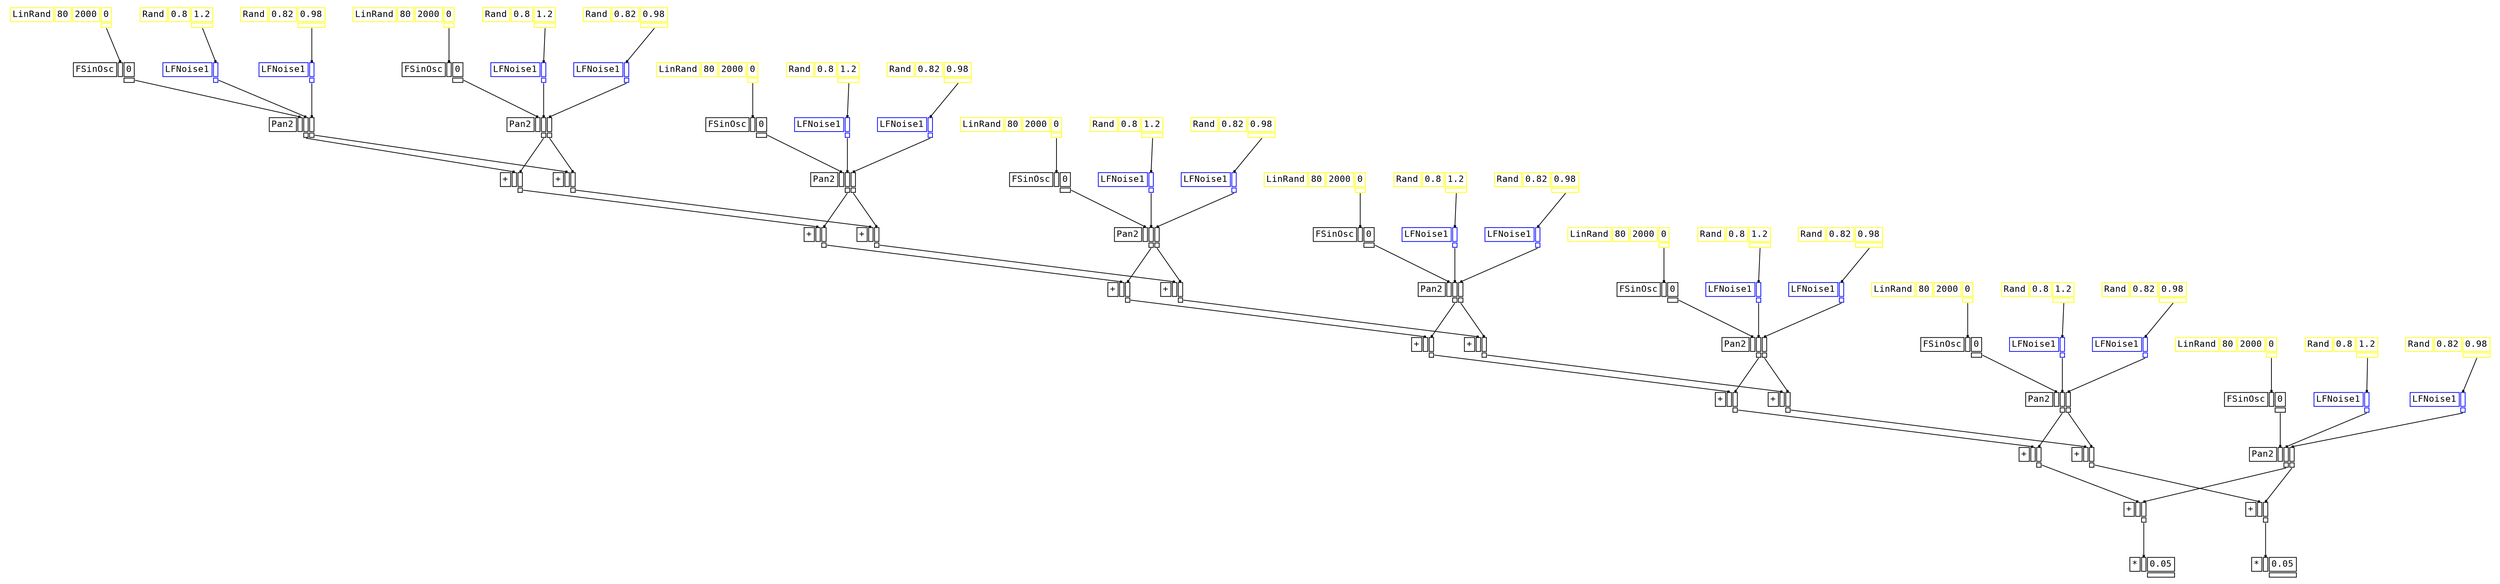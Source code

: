 digraph Anonymous {
graph [splines=false];
node [fontsize=12,fontname="Courier"];
edge [arrowhead=box,arrowsize=0.25];
u_3[shape="plaintext",color="yellow",label=<<TABLE BORDER="0" CELLBORDER="1"><TR><TD>LinRand</TD><TD ID="u_3:K_0">80</TD><TD ID="u_3:K_1">2000</TD><TD ID="u_3:K_2">0</TD></TR><TR><TD BORDER="0"></TD><TD BORDER="0"></TD><TD BORDER="0"></TD><TD PORT="o_0" ID="u_3:o_0"></TD></TR></TABLE>>];
u_4[shape="plaintext",color="black",label=<<TABLE BORDER="0" CELLBORDER="1"><TR><TD>FSinOsc</TD><TD PORT="i_0" ID="u_4:i_0"></TD><TD ID="u_4:K_1">0</TD></TR><TR><TD BORDER="0"></TD><TD BORDER="0"></TD><TD PORT="o_0" ID="u_4:o_0"></TD></TR></TABLE>>];
u_7[shape="plaintext",color="yellow",label=<<TABLE BORDER="0" CELLBORDER="1"><TR><TD>Rand</TD><TD ID="u_7:K_0">0.8</TD><TD ID="u_7:K_1">1.2</TD></TR><TR><TD BORDER="0"></TD><TD BORDER="0"></TD><TD PORT="o_0" ID="u_7:o_0"></TD></TR></TABLE>>];
u_8[shape="plaintext",color="blue",label=<<TABLE BORDER="0" CELLBORDER="1"><TR><TD>LFNoise1</TD><TD PORT="i_0" ID="u_8:i_0"></TD></TR><TR><TD BORDER="0"></TD><TD PORT="o_0" ID="u_8:o_0"></TD></TR></TABLE>>];
u_11[shape="plaintext",color="yellow",label=<<TABLE BORDER="0" CELLBORDER="1"><TR><TD>Rand</TD><TD ID="u_11:K_0">0.82</TD><TD ID="u_11:K_1">0.98</TD></TR><TR><TD BORDER="0"></TD><TD BORDER="0"></TD><TD PORT="o_0" ID="u_11:o_0"></TD></TR></TABLE>>];
u_12[shape="plaintext",color="blue",label=<<TABLE BORDER="0" CELLBORDER="1"><TR><TD>LFNoise1</TD><TD PORT="i_0" ID="u_12:i_0"></TD></TR><TR><TD BORDER="0"></TD><TD PORT="o_0" ID="u_12:o_0"></TD></TR></TABLE>>];
u_13[shape="plaintext",color="black",label=<<TABLE BORDER="0" CELLBORDER="1"><TR><TD>Pan2</TD><TD PORT="i_0" ID="u_13:i_0"></TD><TD PORT="i_1" ID="u_13:i_1"></TD><TD PORT="i_2" ID="u_13:i_2"></TD></TR><TR><TD BORDER="0"></TD><TD BORDER="0"></TD><TD PORT="o_0" ID="u_13:o_0"></TD><TD PORT="o_1" ID="u_13:o_1"></TD></TR></TABLE>>];
u_15[shape="plaintext",color="yellow",label=<<TABLE BORDER="0" CELLBORDER="1"><TR><TD>LinRand</TD><TD ID="u_15:K_0">80</TD><TD ID="u_15:K_1">2000</TD><TD ID="u_15:K_2">0</TD></TR><TR><TD BORDER="0"></TD><TD BORDER="0"></TD><TD BORDER="0"></TD><TD PORT="o_0" ID="u_15:o_0"></TD></TR></TABLE>>];
u_16[shape="plaintext",color="black",label=<<TABLE BORDER="0" CELLBORDER="1"><TR><TD>FSinOsc</TD><TD PORT="i_0" ID="u_16:i_0"></TD><TD ID="u_16:K_1">0</TD></TR><TR><TD BORDER="0"></TD><TD BORDER="0"></TD><TD PORT="o_0" ID="u_16:o_0"></TD></TR></TABLE>>];
u_17[shape="plaintext",color="yellow",label=<<TABLE BORDER="0" CELLBORDER="1"><TR><TD>Rand</TD><TD ID="u_17:K_0">0.8</TD><TD ID="u_17:K_1">1.2</TD></TR><TR><TD BORDER="0"></TD><TD BORDER="0"></TD><TD PORT="o_0" ID="u_17:o_0"></TD></TR></TABLE>>];
u_18[shape="plaintext",color="blue",label=<<TABLE BORDER="0" CELLBORDER="1"><TR><TD>LFNoise1</TD><TD PORT="i_0" ID="u_18:i_0"></TD></TR><TR><TD BORDER="0"></TD><TD PORT="o_0" ID="u_18:o_0"></TD></TR></TABLE>>];
u_19[shape="plaintext",color="yellow",label=<<TABLE BORDER="0" CELLBORDER="1"><TR><TD>Rand</TD><TD ID="u_19:K_0">0.82</TD><TD ID="u_19:K_1">0.98</TD></TR><TR><TD BORDER="0"></TD><TD BORDER="0"></TD><TD PORT="o_0" ID="u_19:o_0"></TD></TR></TABLE>>];
u_20[shape="plaintext",color="blue",label=<<TABLE BORDER="0" CELLBORDER="1"><TR><TD>LFNoise1</TD><TD PORT="i_0" ID="u_20:i_0"></TD></TR><TR><TD BORDER="0"></TD><TD PORT="o_0" ID="u_20:o_0"></TD></TR></TABLE>>];
u_21[shape="plaintext",color="black",label=<<TABLE BORDER="0" CELLBORDER="1"><TR><TD>Pan2</TD><TD PORT="i_0" ID="u_21:i_0"></TD><TD PORT="i_1" ID="u_21:i_1"></TD><TD PORT="i_2" ID="u_21:i_2"></TD></TR><TR><TD BORDER="0"></TD><TD BORDER="0"></TD><TD PORT="o_0" ID="u_21:o_0"></TD><TD PORT="o_1" ID="u_21:o_1"></TD></TR></TABLE>>];
u_23[shape="plaintext",color="black",label=<<TABLE BORDER="0" CELLBORDER="1"><TR><TD>+</TD><TD PORT="i_0" ID="u_23:i_0"></TD><TD PORT="i_1" ID="u_23:i_1"></TD></TR><TR><TD BORDER="0"></TD><TD BORDER="0"></TD><TD PORT="o_0" ID="u_23:o_0"></TD></TR></TABLE>>];
u_24[shape="plaintext",color="yellow",label=<<TABLE BORDER="0" CELLBORDER="1"><TR><TD>LinRand</TD><TD ID="u_24:K_0">80</TD><TD ID="u_24:K_1">2000</TD><TD ID="u_24:K_2">0</TD></TR><TR><TD BORDER="0"></TD><TD BORDER="0"></TD><TD BORDER="0"></TD><TD PORT="o_0" ID="u_24:o_0"></TD></TR></TABLE>>];
u_25[shape="plaintext",color="black",label=<<TABLE BORDER="0" CELLBORDER="1"><TR><TD>FSinOsc</TD><TD PORT="i_0" ID="u_25:i_0"></TD><TD ID="u_25:K_1">0</TD></TR><TR><TD BORDER="0"></TD><TD BORDER="0"></TD><TD PORT="o_0" ID="u_25:o_0"></TD></TR></TABLE>>];
u_26[shape="plaintext",color="yellow",label=<<TABLE BORDER="0" CELLBORDER="1"><TR><TD>Rand</TD><TD ID="u_26:K_0">0.8</TD><TD ID="u_26:K_1">1.2</TD></TR><TR><TD BORDER="0"></TD><TD BORDER="0"></TD><TD PORT="o_0" ID="u_26:o_0"></TD></TR></TABLE>>];
u_27[shape="plaintext",color="blue",label=<<TABLE BORDER="0" CELLBORDER="1"><TR><TD>LFNoise1</TD><TD PORT="i_0" ID="u_27:i_0"></TD></TR><TR><TD BORDER="0"></TD><TD PORT="o_0" ID="u_27:o_0"></TD></TR></TABLE>>];
u_28[shape="plaintext",color="yellow",label=<<TABLE BORDER="0" CELLBORDER="1"><TR><TD>Rand</TD><TD ID="u_28:K_0">0.82</TD><TD ID="u_28:K_1">0.98</TD></TR><TR><TD BORDER="0"></TD><TD BORDER="0"></TD><TD PORT="o_0" ID="u_28:o_0"></TD></TR></TABLE>>];
u_29[shape="plaintext",color="blue",label=<<TABLE BORDER="0" CELLBORDER="1"><TR><TD>LFNoise1</TD><TD PORT="i_0" ID="u_29:i_0"></TD></TR><TR><TD BORDER="0"></TD><TD PORT="o_0" ID="u_29:o_0"></TD></TR></TABLE>>];
u_30[shape="plaintext",color="black",label=<<TABLE BORDER="0" CELLBORDER="1"><TR><TD>Pan2</TD><TD PORT="i_0" ID="u_30:i_0"></TD><TD PORT="i_1" ID="u_30:i_1"></TD><TD PORT="i_2" ID="u_30:i_2"></TD></TR><TR><TD BORDER="0"></TD><TD BORDER="0"></TD><TD PORT="o_0" ID="u_30:o_0"></TD><TD PORT="o_1" ID="u_30:o_1"></TD></TR></TABLE>>];
u_32[shape="plaintext",color="black",label=<<TABLE BORDER="0" CELLBORDER="1"><TR><TD>+</TD><TD PORT="i_0" ID="u_32:i_0"></TD><TD PORT="i_1" ID="u_32:i_1"></TD></TR><TR><TD BORDER="0"></TD><TD BORDER="0"></TD><TD PORT="o_0" ID="u_32:o_0"></TD></TR></TABLE>>];
u_33[shape="plaintext",color="yellow",label=<<TABLE BORDER="0" CELLBORDER="1"><TR><TD>LinRand</TD><TD ID="u_33:K_0">80</TD><TD ID="u_33:K_1">2000</TD><TD ID="u_33:K_2">0</TD></TR><TR><TD BORDER="0"></TD><TD BORDER="0"></TD><TD BORDER="0"></TD><TD PORT="o_0" ID="u_33:o_0"></TD></TR></TABLE>>];
u_34[shape="plaintext",color="black",label=<<TABLE BORDER="0" CELLBORDER="1"><TR><TD>FSinOsc</TD><TD PORT="i_0" ID="u_34:i_0"></TD><TD ID="u_34:K_1">0</TD></TR><TR><TD BORDER="0"></TD><TD BORDER="0"></TD><TD PORT="o_0" ID="u_34:o_0"></TD></TR></TABLE>>];
u_35[shape="plaintext",color="yellow",label=<<TABLE BORDER="0" CELLBORDER="1"><TR><TD>Rand</TD><TD ID="u_35:K_0">0.8</TD><TD ID="u_35:K_1">1.2</TD></TR><TR><TD BORDER="0"></TD><TD BORDER="0"></TD><TD PORT="o_0" ID="u_35:o_0"></TD></TR></TABLE>>];
u_36[shape="plaintext",color="blue",label=<<TABLE BORDER="0" CELLBORDER="1"><TR><TD>LFNoise1</TD><TD PORT="i_0" ID="u_36:i_0"></TD></TR><TR><TD BORDER="0"></TD><TD PORT="o_0" ID="u_36:o_0"></TD></TR></TABLE>>];
u_37[shape="plaintext",color="yellow",label=<<TABLE BORDER="0" CELLBORDER="1"><TR><TD>Rand</TD><TD ID="u_37:K_0">0.82</TD><TD ID="u_37:K_1">0.98</TD></TR><TR><TD BORDER="0"></TD><TD BORDER="0"></TD><TD PORT="o_0" ID="u_37:o_0"></TD></TR></TABLE>>];
u_38[shape="plaintext",color="blue",label=<<TABLE BORDER="0" CELLBORDER="1"><TR><TD>LFNoise1</TD><TD PORT="i_0" ID="u_38:i_0"></TD></TR><TR><TD BORDER="0"></TD><TD PORT="o_0" ID="u_38:o_0"></TD></TR></TABLE>>];
u_39[shape="plaintext",color="black",label=<<TABLE BORDER="0" CELLBORDER="1"><TR><TD>Pan2</TD><TD PORT="i_0" ID="u_39:i_0"></TD><TD PORT="i_1" ID="u_39:i_1"></TD><TD PORT="i_2" ID="u_39:i_2"></TD></TR><TR><TD BORDER="0"></TD><TD BORDER="0"></TD><TD PORT="o_0" ID="u_39:o_0"></TD><TD PORT="o_1" ID="u_39:o_1"></TD></TR></TABLE>>];
u_41[shape="plaintext",color="black",label=<<TABLE BORDER="0" CELLBORDER="1"><TR><TD>+</TD><TD PORT="i_0" ID="u_41:i_0"></TD><TD PORT="i_1" ID="u_41:i_1"></TD></TR><TR><TD BORDER="0"></TD><TD BORDER="0"></TD><TD PORT="o_0" ID="u_41:o_0"></TD></TR></TABLE>>];
u_42[shape="plaintext",color="yellow",label=<<TABLE BORDER="0" CELLBORDER="1"><TR><TD>LinRand</TD><TD ID="u_42:K_0">80</TD><TD ID="u_42:K_1">2000</TD><TD ID="u_42:K_2">0</TD></TR><TR><TD BORDER="0"></TD><TD BORDER="0"></TD><TD BORDER="0"></TD><TD PORT="o_0" ID="u_42:o_0"></TD></TR></TABLE>>];
u_43[shape="plaintext",color="black",label=<<TABLE BORDER="0" CELLBORDER="1"><TR><TD>FSinOsc</TD><TD PORT="i_0" ID="u_43:i_0"></TD><TD ID="u_43:K_1">0</TD></TR><TR><TD BORDER="0"></TD><TD BORDER="0"></TD><TD PORT="o_0" ID="u_43:o_0"></TD></TR></TABLE>>];
u_44[shape="plaintext",color="yellow",label=<<TABLE BORDER="0" CELLBORDER="1"><TR><TD>Rand</TD><TD ID="u_44:K_0">0.8</TD><TD ID="u_44:K_1">1.2</TD></TR><TR><TD BORDER="0"></TD><TD BORDER="0"></TD><TD PORT="o_0" ID="u_44:o_0"></TD></TR></TABLE>>];
u_45[shape="plaintext",color="blue",label=<<TABLE BORDER="0" CELLBORDER="1"><TR><TD>LFNoise1</TD><TD PORT="i_0" ID="u_45:i_0"></TD></TR><TR><TD BORDER="0"></TD><TD PORT="o_0" ID="u_45:o_0"></TD></TR></TABLE>>];
u_46[shape="plaintext",color="yellow",label=<<TABLE BORDER="0" CELLBORDER="1"><TR><TD>Rand</TD><TD ID="u_46:K_0">0.82</TD><TD ID="u_46:K_1">0.98</TD></TR><TR><TD BORDER="0"></TD><TD BORDER="0"></TD><TD PORT="o_0" ID="u_46:o_0"></TD></TR></TABLE>>];
u_47[shape="plaintext",color="blue",label=<<TABLE BORDER="0" CELLBORDER="1"><TR><TD>LFNoise1</TD><TD PORT="i_0" ID="u_47:i_0"></TD></TR><TR><TD BORDER="0"></TD><TD PORT="o_0" ID="u_47:o_0"></TD></TR></TABLE>>];
u_48[shape="plaintext",color="black",label=<<TABLE BORDER="0" CELLBORDER="1"><TR><TD>Pan2</TD><TD PORT="i_0" ID="u_48:i_0"></TD><TD PORT="i_1" ID="u_48:i_1"></TD><TD PORT="i_2" ID="u_48:i_2"></TD></TR><TR><TD BORDER="0"></TD><TD BORDER="0"></TD><TD PORT="o_0" ID="u_48:o_0"></TD><TD PORT="o_1" ID="u_48:o_1"></TD></TR></TABLE>>];
u_50[shape="plaintext",color="black",label=<<TABLE BORDER="0" CELLBORDER="1"><TR><TD>+</TD><TD PORT="i_0" ID="u_50:i_0"></TD><TD PORT="i_1" ID="u_50:i_1"></TD></TR><TR><TD BORDER="0"></TD><TD BORDER="0"></TD><TD PORT="o_0" ID="u_50:o_0"></TD></TR></TABLE>>];
u_51[shape="plaintext",color="yellow",label=<<TABLE BORDER="0" CELLBORDER="1"><TR><TD>LinRand</TD><TD ID="u_51:K_0">80</TD><TD ID="u_51:K_1">2000</TD><TD ID="u_51:K_2">0</TD></TR><TR><TD BORDER="0"></TD><TD BORDER="0"></TD><TD BORDER="0"></TD><TD PORT="o_0" ID="u_51:o_0"></TD></TR></TABLE>>];
u_52[shape="plaintext",color="black",label=<<TABLE BORDER="0" CELLBORDER="1"><TR><TD>FSinOsc</TD><TD PORT="i_0" ID="u_52:i_0"></TD><TD ID="u_52:K_1">0</TD></TR><TR><TD BORDER="0"></TD><TD BORDER="0"></TD><TD PORT="o_0" ID="u_52:o_0"></TD></TR></TABLE>>];
u_53[shape="plaintext",color="yellow",label=<<TABLE BORDER="0" CELLBORDER="1"><TR><TD>Rand</TD><TD ID="u_53:K_0">0.8</TD><TD ID="u_53:K_1">1.2</TD></TR><TR><TD BORDER="0"></TD><TD BORDER="0"></TD><TD PORT="o_0" ID="u_53:o_0"></TD></TR></TABLE>>];
u_54[shape="plaintext",color="blue",label=<<TABLE BORDER="0" CELLBORDER="1"><TR><TD>LFNoise1</TD><TD PORT="i_0" ID="u_54:i_0"></TD></TR><TR><TD BORDER="0"></TD><TD PORT="o_0" ID="u_54:o_0"></TD></TR></TABLE>>];
u_55[shape="plaintext",color="yellow",label=<<TABLE BORDER="0" CELLBORDER="1"><TR><TD>Rand</TD><TD ID="u_55:K_0">0.82</TD><TD ID="u_55:K_1">0.98</TD></TR><TR><TD BORDER="0"></TD><TD BORDER="0"></TD><TD PORT="o_0" ID="u_55:o_0"></TD></TR></TABLE>>];
u_56[shape="plaintext",color="blue",label=<<TABLE BORDER="0" CELLBORDER="1"><TR><TD>LFNoise1</TD><TD PORT="i_0" ID="u_56:i_0"></TD></TR><TR><TD BORDER="0"></TD><TD PORT="o_0" ID="u_56:o_0"></TD></TR></TABLE>>];
u_57[shape="plaintext",color="black",label=<<TABLE BORDER="0" CELLBORDER="1"><TR><TD>Pan2</TD><TD PORT="i_0" ID="u_57:i_0"></TD><TD PORT="i_1" ID="u_57:i_1"></TD><TD PORT="i_2" ID="u_57:i_2"></TD></TR><TR><TD BORDER="0"></TD><TD BORDER="0"></TD><TD PORT="o_0" ID="u_57:o_0"></TD><TD PORT="o_1" ID="u_57:o_1"></TD></TR></TABLE>>];
u_59[shape="plaintext",color="black",label=<<TABLE BORDER="0" CELLBORDER="1"><TR><TD>+</TD><TD PORT="i_0" ID="u_59:i_0"></TD><TD PORT="i_1" ID="u_59:i_1"></TD></TR><TR><TD BORDER="0"></TD><TD BORDER="0"></TD><TD PORT="o_0" ID="u_59:o_0"></TD></TR></TABLE>>];
u_60[shape="plaintext",color="yellow",label=<<TABLE BORDER="0" CELLBORDER="1"><TR><TD>LinRand</TD><TD ID="u_60:K_0">80</TD><TD ID="u_60:K_1">2000</TD><TD ID="u_60:K_2">0</TD></TR><TR><TD BORDER="0"></TD><TD BORDER="0"></TD><TD BORDER="0"></TD><TD PORT="o_0" ID="u_60:o_0"></TD></TR></TABLE>>];
u_61[shape="plaintext",color="black",label=<<TABLE BORDER="0" CELLBORDER="1"><TR><TD>FSinOsc</TD><TD PORT="i_0" ID="u_61:i_0"></TD><TD ID="u_61:K_1">0</TD></TR><TR><TD BORDER="0"></TD><TD BORDER="0"></TD><TD PORT="o_0" ID="u_61:o_0"></TD></TR></TABLE>>];
u_62[shape="plaintext",color="yellow",label=<<TABLE BORDER="0" CELLBORDER="1"><TR><TD>Rand</TD><TD ID="u_62:K_0">0.8</TD><TD ID="u_62:K_1">1.2</TD></TR><TR><TD BORDER="0"></TD><TD BORDER="0"></TD><TD PORT="o_0" ID="u_62:o_0"></TD></TR></TABLE>>];
u_63[shape="plaintext",color="blue",label=<<TABLE BORDER="0" CELLBORDER="1"><TR><TD>LFNoise1</TD><TD PORT="i_0" ID="u_63:i_0"></TD></TR><TR><TD BORDER="0"></TD><TD PORT="o_0" ID="u_63:o_0"></TD></TR></TABLE>>];
u_64[shape="plaintext",color="yellow",label=<<TABLE BORDER="0" CELLBORDER="1"><TR><TD>Rand</TD><TD ID="u_64:K_0">0.82</TD><TD ID="u_64:K_1">0.98</TD></TR><TR><TD BORDER="0"></TD><TD BORDER="0"></TD><TD PORT="o_0" ID="u_64:o_0"></TD></TR></TABLE>>];
u_65[shape="plaintext",color="blue",label=<<TABLE BORDER="0" CELLBORDER="1"><TR><TD>LFNoise1</TD><TD PORT="i_0" ID="u_65:i_0"></TD></TR><TR><TD BORDER="0"></TD><TD PORT="o_0" ID="u_65:o_0"></TD></TR></TABLE>>];
u_66[shape="plaintext",color="black",label=<<TABLE BORDER="0" CELLBORDER="1"><TR><TD>Pan2</TD><TD PORT="i_0" ID="u_66:i_0"></TD><TD PORT="i_1" ID="u_66:i_1"></TD><TD PORT="i_2" ID="u_66:i_2"></TD></TR><TR><TD BORDER="0"></TD><TD BORDER="0"></TD><TD PORT="o_0" ID="u_66:o_0"></TD><TD PORT="o_1" ID="u_66:o_1"></TD></TR></TABLE>>];
u_68[shape="plaintext",color="black",label=<<TABLE BORDER="0" CELLBORDER="1"><TR><TD>+</TD><TD PORT="i_0" ID="u_68:i_0"></TD><TD PORT="i_1" ID="u_68:i_1"></TD></TR><TR><TD BORDER="0"></TD><TD BORDER="0"></TD><TD PORT="o_0" ID="u_68:o_0"></TD></TR></TABLE>>];
u_69[shape="plaintext",color="yellow",label=<<TABLE BORDER="0" CELLBORDER="1"><TR><TD>LinRand</TD><TD ID="u_69:K_0">80</TD><TD ID="u_69:K_1">2000</TD><TD ID="u_69:K_2">0</TD></TR><TR><TD BORDER="0"></TD><TD BORDER="0"></TD><TD BORDER="0"></TD><TD PORT="o_0" ID="u_69:o_0"></TD></TR></TABLE>>];
u_70[shape="plaintext",color="black",label=<<TABLE BORDER="0" CELLBORDER="1"><TR><TD>FSinOsc</TD><TD PORT="i_0" ID="u_70:i_0"></TD><TD ID="u_70:K_1">0</TD></TR><TR><TD BORDER="0"></TD><TD BORDER="0"></TD><TD PORT="o_0" ID="u_70:o_0"></TD></TR></TABLE>>];
u_71[shape="plaintext",color="yellow",label=<<TABLE BORDER="0" CELLBORDER="1"><TR><TD>Rand</TD><TD ID="u_71:K_0">0.8</TD><TD ID="u_71:K_1">1.2</TD></TR><TR><TD BORDER="0"></TD><TD BORDER="0"></TD><TD PORT="o_0" ID="u_71:o_0"></TD></TR></TABLE>>];
u_72[shape="plaintext",color="blue",label=<<TABLE BORDER="0" CELLBORDER="1"><TR><TD>LFNoise1</TD><TD PORT="i_0" ID="u_72:i_0"></TD></TR><TR><TD BORDER="0"></TD><TD PORT="o_0" ID="u_72:o_0"></TD></TR></TABLE>>];
u_73[shape="plaintext",color="yellow",label=<<TABLE BORDER="0" CELLBORDER="1"><TR><TD>Rand</TD><TD ID="u_73:K_0">0.82</TD><TD ID="u_73:K_1">0.98</TD></TR><TR><TD BORDER="0"></TD><TD BORDER="0"></TD><TD PORT="o_0" ID="u_73:o_0"></TD></TR></TABLE>>];
u_74[shape="plaintext",color="blue",label=<<TABLE BORDER="0" CELLBORDER="1"><TR><TD>LFNoise1</TD><TD PORT="i_0" ID="u_74:i_0"></TD></TR><TR><TD BORDER="0"></TD><TD PORT="o_0" ID="u_74:o_0"></TD></TR></TABLE>>];
u_75[shape="plaintext",color="black",label=<<TABLE BORDER="0" CELLBORDER="1"><TR><TD>Pan2</TD><TD PORT="i_0" ID="u_75:i_0"></TD><TD PORT="i_1" ID="u_75:i_1"></TD><TD PORT="i_2" ID="u_75:i_2"></TD></TR><TR><TD BORDER="0"></TD><TD BORDER="0"></TD><TD PORT="o_0" ID="u_75:o_0"></TD><TD PORT="o_1" ID="u_75:o_1"></TD></TR></TABLE>>];
u_77[shape="plaintext",color="black",label=<<TABLE BORDER="0" CELLBORDER="1"><TR><TD>+</TD><TD PORT="i_0" ID="u_77:i_0"></TD><TD PORT="i_1" ID="u_77:i_1"></TD></TR><TR><TD BORDER="0"></TD><TD BORDER="0"></TD><TD PORT="o_0" ID="u_77:o_0"></TD></TR></TABLE>>];
u_79[shape="plaintext",color="black",label=<<TABLE BORDER="0" CELLBORDER="1"><TR><TD>*</TD><TD PORT="i_0" ID="u_79:i_0"></TD><TD ID="u_79:K_1">0.05</TD></TR><TR><TD BORDER="0"></TD><TD BORDER="0"></TD><TD PORT="o_0" ID="u_79:o_0"></TD></TR></TABLE>>];
u_82[shape="plaintext",color="black",label=<<TABLE BORDER="0" CELLBORDER="1"><TR><TD>+</TD><TD PORT="i_0" ID="u_82:i_0"></TD><TD PORT="i_1" ID="u_82:i_1"></TD></TR><TR><TD BORDER="0"></TD><TD BORDER="0"></TD><TD PORT="o_0" ID="u_82:o_0"></TD></TR></TABLE>>];
u_84[shape="plaintext",color="black",label=<<TABLE BORDER="0" CELLBORDER="1"><TR><TD>+</TD><TD PORT="i_0" ID="u_84:i_0"></TD><TD PORT="i_1" ID="u_84:i_1"></TD></TR><TR><TD BORDER="0"></TD><TD BORDER="0"></TD><TD PORT="o_0" ID="u_84:o_0"></TD></TR></TABLE>>];
u_86[shape="plaintext",color="black",label=<<TABLE BORDER="0" CELLBORDER="1"><TR><TD>+</TD><TD PORT="i_0" ID="u_86:i_0"></TD><TD PORT="i_1" ID="u_86:i_1"></TD></TR><TR><TD BORDER="0"></TD><TD BORDER="0"></TD><TD PORT="o_0" ID="u_86:o_0"></TD></TR></TABLE>>];
u_88[shape="plaintext",color="black",label=<<TABLE BORDER="0" CELLBORDER="1"><TR><TD>+</TD><TD PORT="i_0" ID="u_88:i_0"></TD><TD PORT="i_1" ID="u_88:i_1"></TD></TR><TR><TD BORDER="0"></TD><TD BORDER="0"></TD><TD PORT="o_0" ID="u_88:o_0"></TD></TR></TABLE>>];
u_90[shape="plaintext",color="black",label=<<TABLE BORDER="0" CELLBORDER="1"><TR><TD>+</TD><TD PORT="i_0" ID="u_90:i_0"></TD><TD PORT="i_1" ID="u_90:i_1"></TD></TR><TR><TD BORDER="0"></TD><TD BORDER="0"></TD><TD PORT="o_0" ID="u_90:o_0"></TD></TR></TABLE>>];
u_92[shape="plaintext",color="black",label=<<TABLE BORDER="0" CELLBORDER="1"><TR><TD>+</TD><TD PORT="i_0" ID="u_92:i_0"></TD><TD PORT="i_1" ID="u_92:i_1"></TD></TR><TR><TD BORDER="0"></TD><TD BORDER="0"></TD><TD PORT="o_0" ID="u_92:o_0"></TD></TR></TABLE>>];
u_94[shape="plaintext",color="black",label=<<TABLE BORDER="0" CELLBORDER="1"><TR><TD>+</TD><TD PORT="i_0" ID="u_94:i_0"></TD><TD PORT="i_1" ID="u_94:i_1"></TD></TR><TR><TD BORDER="0"></TD><TD BORDER="0"></TD><TD PORT="o_0" ID="u_94:o_0"></TD></TR></TABLE>>];
u_95[shape="plaintext",color="black",label=<<TABLE BORDER="0" CELLBORDER="1"><TR><TD>*</TD><TD PORT="i_0" ID="u_95:i_0"></TD><TD ID="u_95:K_1">0.05</TD></TR><TR><TD BORDER="0"></TD><TD BORDER="0"></TD><TD PORT="o_0" ID="u_95:o_0"></TD></TR></TABLE>>];
u_3:o_0 -> u_4:i_0;
u_7:o_0 -> u_8:i_0;
u_11:o_0 -> u_12:i_0;
u_4:o_0 -> u_13:i_0;
u_8:o_0 -> u_13:i_1;
u_12:o_0 -> u_13:i_2;
u_15:o_0 -> u_16:i_0;
u_17:o_0 -> u_18:i_0;
u_19:o_0 -> u_20:i_0;
u_16:o_0 -> u_21:i_0;
u_18:o_0 -> u_21:i_1;
u_20:o_0 -> u_21:i_2;
u_13:o_1 -> u_23:i_0;
u_21:o_1 -> u_23:i_1;
u_24:o_0 -> u_25:i_0;
u_26:o_0 -> u_27:i_0;
u_28:o_0 -> u_29:i_0;
u_25:o_0 -> u_30:i_0;
u_27:o_0 -> u_30:i_1;
u_29:o_0 -> u_30:i_2;
u_23:o_0 -> u_32:i_0;
u_30:o_1 -> u_32:i_1;
u_33:o_0 -> u_34:i_0;
u_35:o_0 -> u_36:i_0;
u_37:o_0 -> u_38:i_0;
u_34:o_0 -> u_39:i_0;
u_36:o_0 -> u_39:i_1;
u_38:o_0 -> u_39:i_2;
u_32:o_0 -> u_41:i_0;
u_39:o_1 -> u_41:i_1;
u_42:o_0 -> u_43:i_0;
u_44:o_0 -> u_45:i_0;
u_46:o_0 -> u_47:i_0;
u_43:o_0 -> u_48:i_0;
u_45:o_0 -> u_48:i_1;
u_47:o_0 -> u_48:i_2;
u_41:o_0 -> u_50:i_0;
u_48:o_1 -> u_50:i_1;
u_51:o_0 -> u_52:i_0;
u_53:o_0 -> u_54:i_0;
u_55:o_0 -> u_56:i_0;
u_52:o_0 -> u_57:i_0;
u_54:o_0 -> u_57:i_1;
u_56:o_0 -> u_57:i_2;
u_50:o_0 -> u_59:i_0;
u_57:o_1 -> u_59:i_1;
u_60:o_0 -> u_61:i_0;
u_62:o_0 -> u_63:i_0;
u_64:o_0 -> u_65:i_0;
u_61:o_0 -> u_66:i_0;
u_63:o_0 -> u_66:i_1;
u_65:o_0 -> u_66:i_2;
u_59:o_0 -> u_68:i_0;
u_66:o_1 -> u_68:i_1;
u_69:o_0 -> u_70:i_0;
u_71:o_0 -> u_72:i_0;
u_73:o_0 -> u_74:i_0;
u_70:o_0 -> u_75:i_0;
u_72:o_0 -> u_75:i_1;
u_74:o_0 -> u_75:i_2;
u_68:o_0 -> u_77:i_0;
u_75:o_1 -> u_77:i_1;
u_77:o_0 -> u_79:i_0;
u_13:o_0 -> u_82:i_0;
u_21:o_0 -> u_82:i_1;
u_82:o_0 -> u_84:i_0;
u_30:o_0 -> u_84:i_1;
u_84:o_0 -> u_86:i_0;
u_39:o_0 -> u_86:i_1;
u_86:o_0 -> u_88:i_0;
u_48:o_0 -> u_88:i_1;
u_88:o_0 -> u_90:i_0;
u_57:o_0 -> u_90:i_1;
u_90:o_0 -> u_92:i_0;
u_66:o_0 -> u_92:i_1;
u_92:o_0 -> u_94:i_0;
u_75:o_0 -> u_94:i_1;
u_94:o_0 -> u_95:i_0;
}
